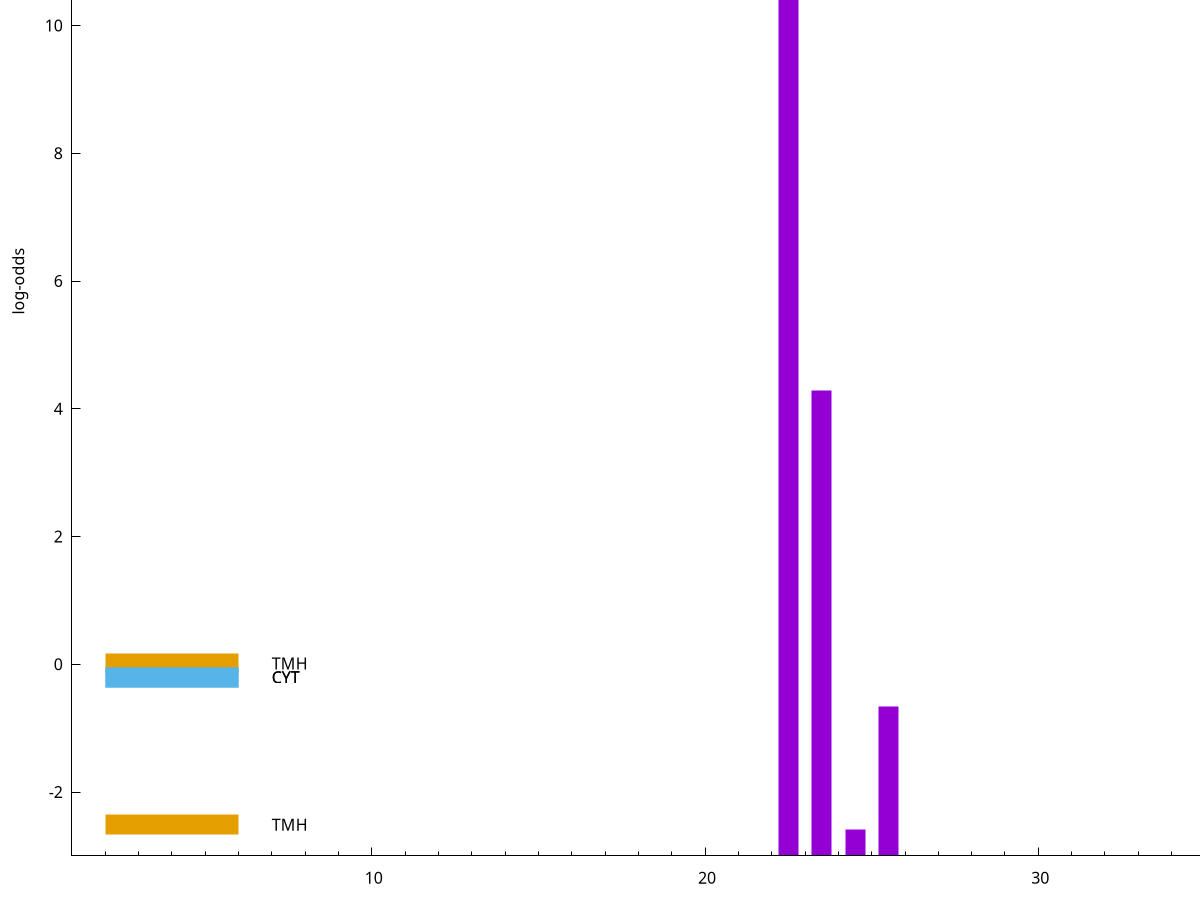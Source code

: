 set title "LipoP predictions for SRR3467249.gff"
set size 2., 1.4
set xrange [1:70] 
set mxtics 10
set yrange [-3:15]
set y2range [0:18]
set ylabel "log-odds"
set term postscript eps color solid "Helvetica" 30
set output "SRR3467249.gff58.eps"
set arrow from 2,11.3741 to 6,11.3741 nohead lt 1 lw 20
set label "SpI" at 7,11.3741
set arrow from 2,0.0124252 to 6,0.0124252 nohead lt 4 lw 20
set label "TMH" at 7,0.0124252
set arrow from 2,-0.200913 to 6,-0.200913 nohead lt 3 lw 20
set label "CYT" at 7,-0.200913
set arrow from 2,-0.200913 to 6,-0.200913 nohead lt 3 lw 20
set label "CYT" at 7,-0.200913
set arrow from 2,-2.51198 to 6,-2.51198 nohead lt 4 lw 20
set label "TMH" at 7,-2.51198
set arrow from 2,11.3741 to 6,11.3741 nohead lt 1 lw 20
set label "SpI" at 7,11.3741
# NOTE: The scores below are the log-odds scores with the threshold
# NOTE: subtracted (a hack to make gnuplot make the histogram all
# NOTE: look nice).
plot "-" axes x1y2 title "" with impulses lt 1 lw 20
22.500000 14.363000
23.500000 7.282320
25.500000 2.342169
24.500000 0.413250
e
exit

